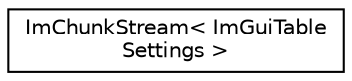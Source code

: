 digraph "Graphical Class Hierarchy"
{
 // LATEX_PDF_SIZE
  edge [fontname="Helvetica",fontsize="10",labelfontname="Helvetica",labelfontsize="10"];
  node [fontname="Helvetica",fontsize="10",shape=record];
  rankdir="LR";
  Node0 [label="ImChunkStream\< ImGuiTable\lSettings \>",height=0.2,width=0.4,color="black", fillcolor="white", style="filled",URL="$structImChunkStream.html",tooltip=" "];
}
